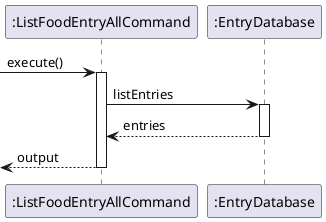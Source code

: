 @startuml
'https://plantuml.com/sequence-diagram

-> ":ListFoodEntryAllCommand": execute()
activate ":ListFoodEntryAllCommand"

    ":ListFoodEntryAllCommand" -> ":EntryDatabase" : listEntries
    activate ":EntryDatabase"
    return entries

return output

@enduml
